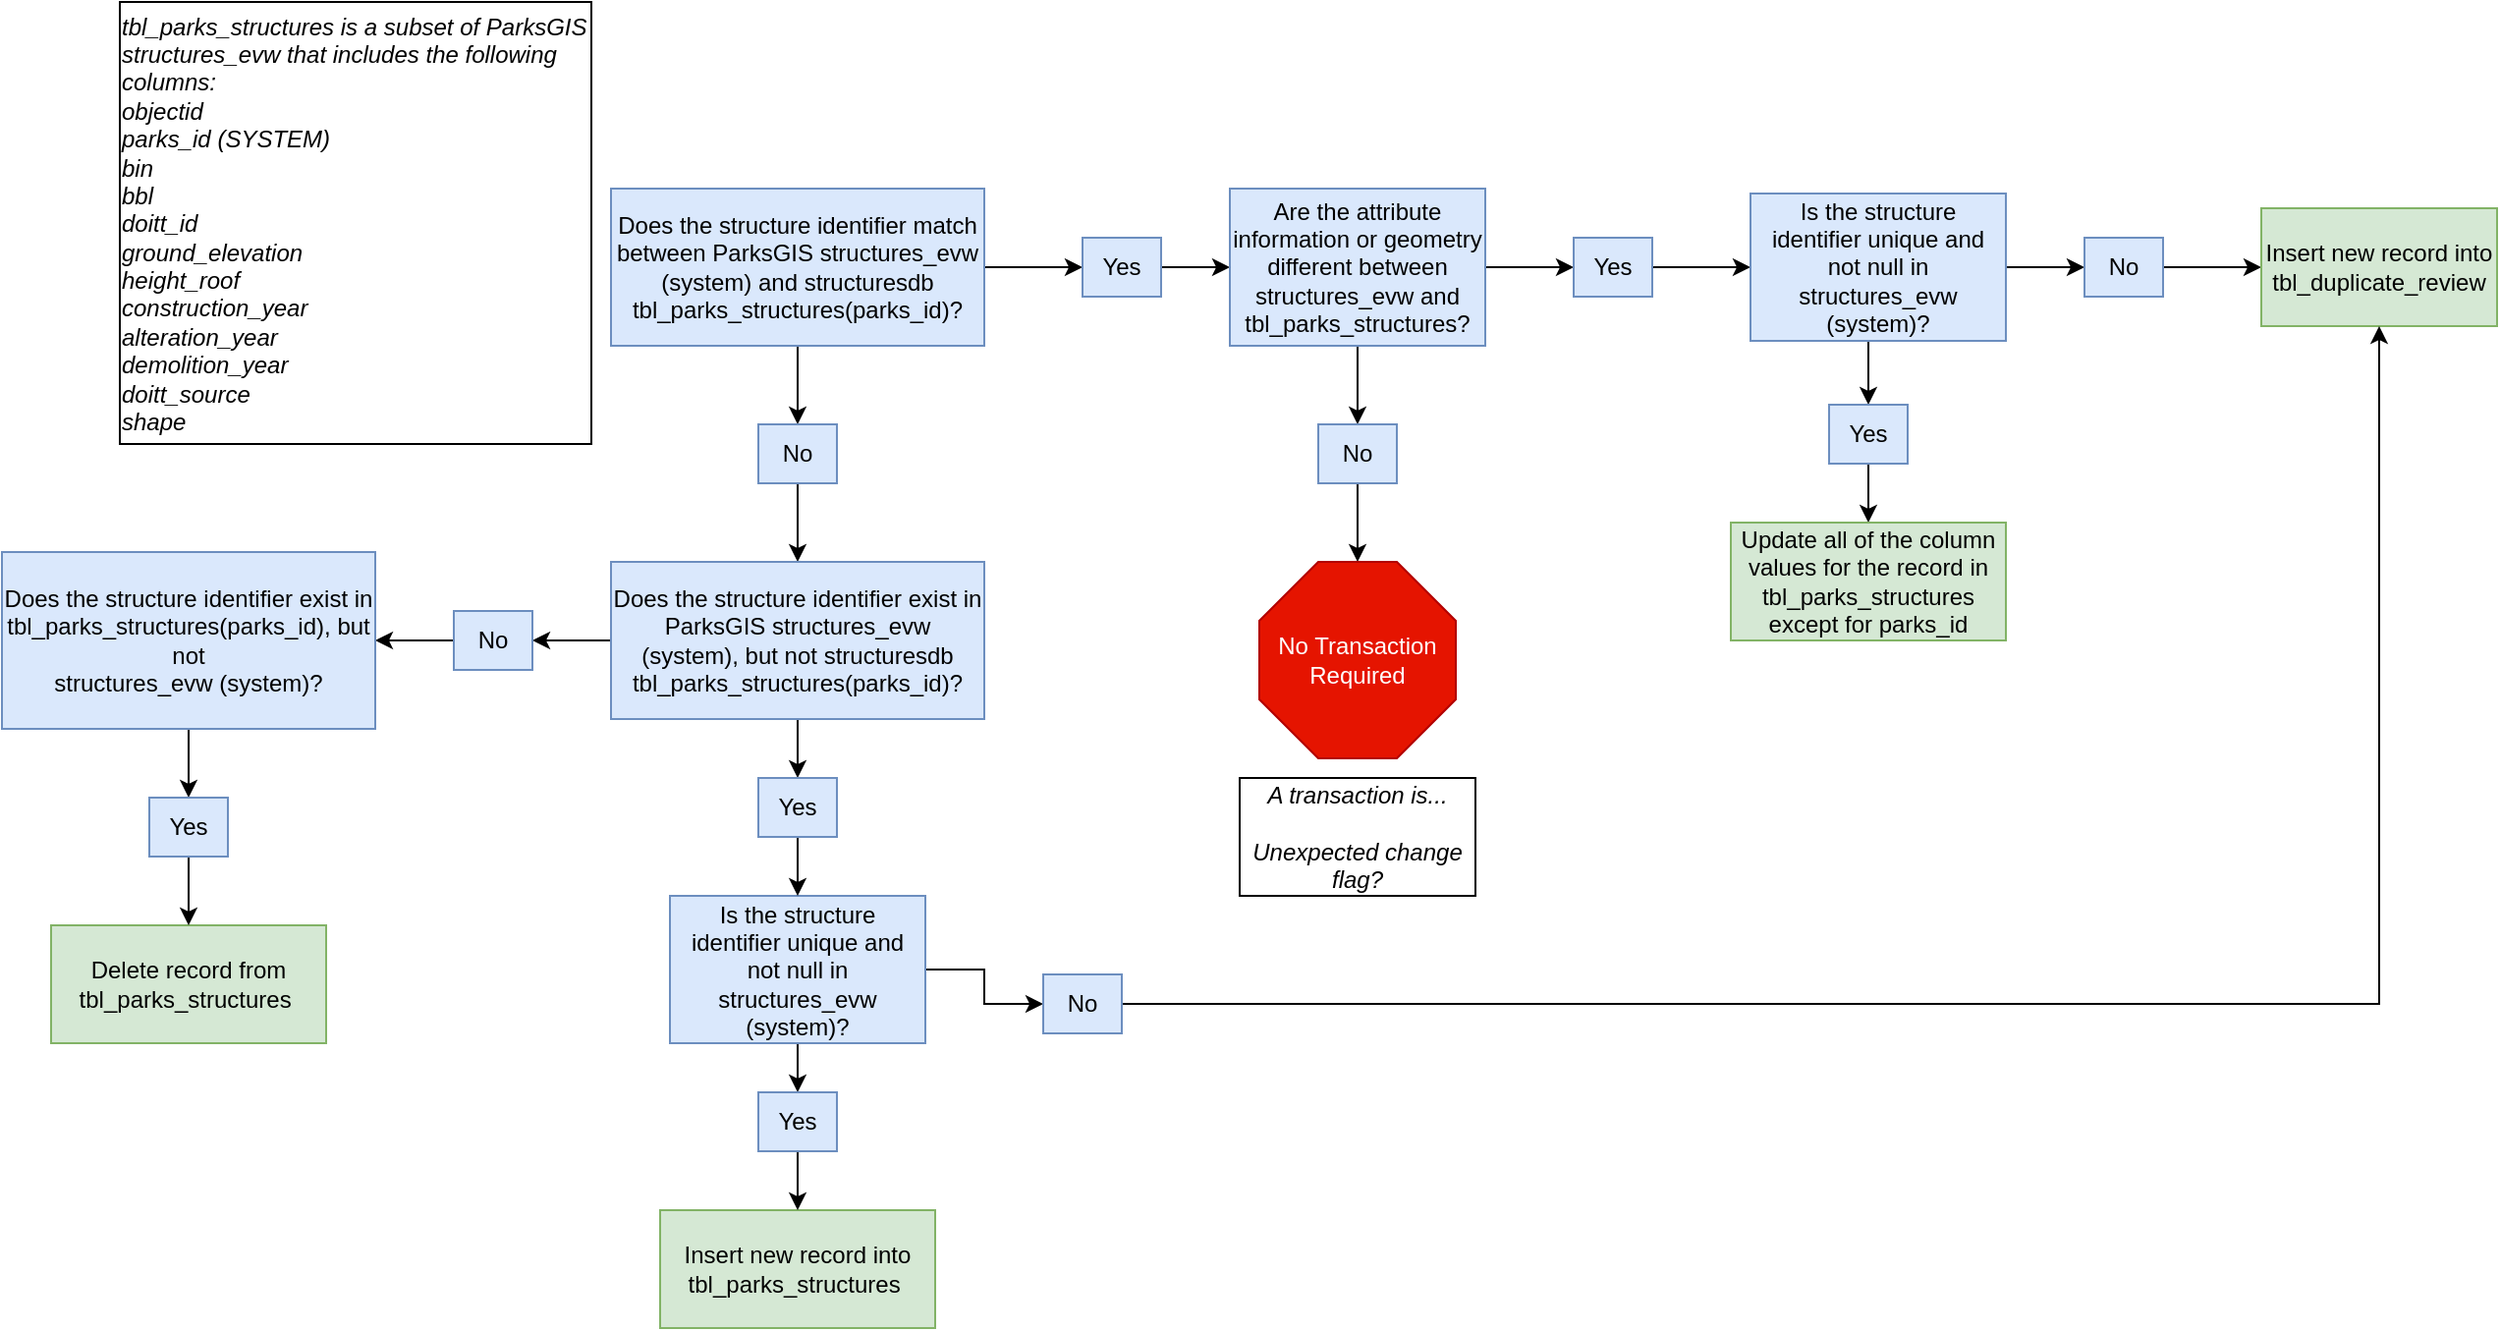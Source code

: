 <mxfile version="13.6.1" type="github">
  <diagram id="_IFJutEF3Iz8n2r1wNuO" name="Page-1">
    <mxGraphModel dx="2035" dy="662" grid="1" gridSize="10" guides="1" tooltips="1" connect="1" arrows="1" fold="1" page="1" pageScale="1" pageWidth="850" pageHeight="1100" math="0" shadow="0">
      <root>
        <mxCell id="0" />
        <mxCell id="1" parent="0" />
        <mxCell id="CAYcls5t_juTczSQUHOq-6" style="edgeStyle=orthogonalEdgeStyle;rounded=0;orthogonalLoop=1;jettySize=auto;html=1;exitX=1;exitY=0.5;exitDx=0;exitDy=0;entryX=0;entryY=0.5;entryDx=0;entryDy=0;" parent="1" source="CAYcls5t_juTczSQUHOq-1" target="CAYcls5t_juTczSQUHOq-2" edge="1">
          <mxGeometry relative="1" as="geometry" />
        </mxCell>
        <mxCell id="3YFnWvvlwwLfX2JDb95H-2" style="edgeStyle=orthogonalEdgeStyle;rounded=0;orthogonalLoop=1;jettySize=auto;html=1;exitX=0.5;exitY=1;exitDx=0;exitDy=0;entryX=0.5;entryY=0;entryDx=0;entryDy=0;" edge="1" parent="1" source="CAYcls5t_juTczSQUHOq-1" target="CAYcls5t_juTczSQUHOq-3">
          <mxGeometry relative="1" as="geometry" />
        </mxCell>
        <mxCell id="CAYcls5t_juTczSQUHOq-1" value="Does the structure identifier match between ParksGIS structures_evw (system) and structuresdb tbl_parks_structures(parks_id)?" style="rounded=0;whiteSpace=wrap;html=1;fillColor=#dae8fc;strokeColor=#6c8ebf;" parent="1" vertex="1">
          <mxGeometry x="30" y="130" width="190" height="80" as="geometry" />
        </mxCell>
        <mxCell id="CAYcls5t_juTczSQUHOq-7" style="edgeStyle=orthogonalEdgeStyle;rounded=0;orthogonalLoop=1;jettySize=auto;html=1;exitX=1;exitY=0.5;exitDx=0;exitDy=0;" parent="1" source="CAYcls5t_juTczSQUHOq-2" target="CAYcls5t_juTczSQUHOq-4" edge="1">
          <mxGeometry relative="1" as="geometry" />
        </mxCell>
        <mxCell id="CAYcls5t_juTczSQUHOq-2" value="Yes" style="rounded=0;whiteSpace=wrap;html=1;fillColor=#dae8fc;strokeColor=#6c8ebf;" parent="1" vertex="1">
          <mxGeometry x="270" y="155" width="40" height="30" as="geometry" />
        </mxCell>
        <mxCell id="3YFnWvvlwwLfX2JDb95H-13" style="edgeStyle=orthogonalEdgeStyle;rounded=0;orthogonalLoop=1;jettySize=auto;html=1;exitX=0.5;exitY=1;exitDx=0;exitDy=0;" edge="1" parent="1" source="CAYcls5t_juTczSQUHOq-3" target="3YFnWvvlwwLfX2JDb95H-12">
          <mxGeometry relative="1" as="geometry" />
        </mxCell>
        <mxCell id="CAYcls5t_juTczSQUHOq-3" value="No" style="rounded=0;whiteSpace=wrap;html=1;fillColor=#dae8fc;strokeColor=#6c8ebf;" parent="1" vertex="1">
          <mxGeometry x="105" y="250" width="40" height="30" as="geometry" />
        </mxCell>
        <mxCell id="CAYcls5t_juTczSQUHOq-8" style="edgeStyle=orthogonalEdgeStyle;rounded=0;orthogonalLoop=1;jettySize=auto;html=1;exitX=1;exitY=0.5;exitDx=0;exitDy=0;entryX=0;entryY=0.5;entryDx=0;entryDy=0;" parent="1" source="CAYcls5t_juTczSQUHOq-4" target="CAYcls5t_juTczSQUHOq-5" edge="1">
          <mxGeometry relative="1" as="geometry" />
        </mxCell>
        <mxCell id="CAYcls5t_juTczSQUHOq-10" style="edgeStyle=orthogonalEdgeStyle;rounded=0;orthogonalLoop=1;jettySize=auto;html=1;exitX=0.5;exitY=1;exitDx=0;exitDy=0;entryX=0.5;entryY=0;entryDx=0;entryDy=0;" parent="1" source="CAYcls5t_juTczSQUHOq-4" target="CAYcls5t_juTczSQUHOq-9" edge="1">
          <mxGeometry relative="1" as="geometry" />
        </mxCell>
        <mxCell id="CAYcls5t_juTczSQUHOq-4" value="Are the attribute information or geometry different between structures_evw and tbl_parks_structures?" style="rounded=0;whiteSpace=wrap;html=1;fillColor=#dae8fc;strokeColor=#6c8ebf;" parent="1" vertex="1">
          <mxGeometry x="345" y="130" width="130" height="80" as="geometry" />
        </mxCell>
        <mxCell id="CAYcls5t_juTczSQUHOq-17" style="edgeStyle=orthogonalEdgeStyle;rounded=0;orthogonalLoop=1;jettySize=auto;html=1;exitX=1;exitY=0.5;exitDx=0;exitDy=0;entryX=0;entryY=0.5;entryDx=0;entryDy=0;" parent="1" source="CAYcls5t_juTczSQUHOq-5" target="CAYcls5t_juTczSQUHOq-14" edge="1">
          <mxGeometry relative="1" as="geometry" />
        </mxCell>
        <mxCell id="CAYcls5t_juTczSQUHOq-5" value="Yes" style="rounded=0;whiteSpace=wrap;html=1;fillColor=#dae8fc;strokeColor=#6c8ebf;" parent="1" vertex="1">
          <mxGeometry x="520" y="155" width="40" height="30" as="geometry" />
        </mxCell>
        <mxCell id="CAYcls5t_juTczSQUHOq-13" style="edgeStyle=orthogonalEdgeStyle;rounded=0;orthogonalLoop=1;jettySize=auto;html=1;exitX=0.5;exitY=1;exitDx=0;exitDy=0;entryX=0.5;entryY=0;entryDx=0;entryDy=0;entryPerimeter=0;" parent="1" source="CAYcls5t_juTczSQUHOq-9" target="CAYcls5t_juTczSQUHOq-12" edge="1">
          <mxGeometry relative="1" as="geometry" />
        </mxCell>
        <mxCell id="CAYcls5t_juTczSQUHOq-9" value="No" style="rounded=0;whiteSpace=wrap;html=1;fillColor=#dae8fc;strokeColor=#6c8ebf;" parent="1" vertex="1">
          <mxGeometry x="390" y="250" width="40" height="30" as="geometry" />
        </mxCell>
        <mxCell id="CAYcls5t_juTczSQUHOq-12" value="No Transaction Required" style="whiteSpace=wrap;html=1;shape=mxgraph.basic.octagon2;align=center;verticalAlign=middle;dx=15;fillColor=#e51400;strokeColor=#B20000;fontColor=#ffffff;" parent="1" vertex="1">
          <mxGeometry x="360" y="320" width="100" height="100" as="geometry" />
        </mxCell>
        <mxCell id="CAYcls5t_juTczSQUHOq-19" style="edgeStyle=orthogonalEdgeStyle;rounded=0;orthogonalLoop=1;jettySize=auto;html=1;exitX=0.5;exitY=1;exitDx=0;exitDy=0;entryX=0.5;entryY=0;entryDx=0;entryDy=0;" parent="1" source="CAYcls5t_juTczSQUHOq-14" target="CAYcls5t_juTczSQUHOq-18" edge="1">
          <mxGeometry relative="1" as="geometry" />
        </mxCell>
        <mxCell id="3YFnWvvlwwLfX2JDb95H-5" style="edgeStyle=orthogonalEdgeStyle;rounded=0;orthogonalLoop=1;jettySize=auto;html=1;exitX=1;exitY=0.5;exitDx=0;exitDy=0;entryX=0;entryY=0.5;entryDx=0;entryDy=0;" edge="1" parent="1" source="CAYcls5t_juTczSQUHOq-14" target="3YFnWvvlwwLfX2JDb95H-4">
          <mxGeometry relative="1" as="geometry" />
        </mxCell>
        <mxCell id="CAYcls5t_juTczSQUHOq-14" value="Is the structure identifier unique and not null in structures_evw (system)?" style="rounded=0;whiteSpace=wrap;html=1;fillColor=#dae8fc;strokeColor=#6c8ebf;" parent="1" vertex="1">
          <mxGeometry x="610" y="132.5" width="130" height="75" as="geometry" />
        </mxCell>
        <mxCell id="3YFnWvvlwwLfX2JDb95H-10" style="edgeStyle=orthogonalEdgeStyle;rounded=0;orthogonalLoop=1;jettySize=auto;html=1;exitX=0.5;exitY=1;exitDx=0;exitDy=0;entryX=0.5;entryY=0;entryDx=0;entryDy=0;" edge="1" parent="1" source="CAYcls5t_juTczSQUHOq-18" target="3YFnWvvlwwLfX2JDb95H-9">
          <mxGeometry relative="1" as="geometry" />
        </mxCell>
        <mxCell id="CAYcls5t_juTczSQUHOq-18" value="Yes" style="rounded=0;whiteSpace=wrap;html=1;fillColor=#dae8fc;strokeColor=#6c8ebf;" parent="1" vertex="1">
          <mxGeometry x="650" y="240" width="40" height="30" as="geometry" />
        </mxCell>
        <mxCell id="3YFnWvvlwwLfX2JDb95H-1" value="&lt;div style=&quot;text-align: left&quot;&gt;&lt;i&gt;tbl_parks_structures is a subset of ParksGIS structures_evw that includes the following columns:&lt;/i&gt;&lt;/div&gt;&lt;div style=&quot;text-align: left&quot;&gt;&lt;i&gt;objectid&lt;/i&gt;&lt;/div&gt;&lt;i&gt;&lt;div style=&quot;text-align: left&quot;&gt;&lt;i&gt;parks_id (SYSTEM)&lt;/i&gt;&lt;/div&gt;&lt;div style=&quot;text-align: left&quot;&gt;&lt;i&gt;bin&lt;/i&gt;&lt;/div&gt;&lt;div style=&quot;text-align: left&quot;&gt;&lt;i&gt;bbl&lt;/i&gt;&lt;/div&gt;&lt;div style=&quot;text-align: left&quot;&gt;&lt;i&gt;doitt_id&lt;/i&gt;&lt;/div&gt;&lt;div style=&quot;text-align: left&quot;&gt;&lt;i&gt;ground_elevation&lt;/i&gt;&lt;/div&gt;&lt;div style=&quot;text-align: left&quot;&gt;&lt;i&gt;height_roof&lt;/i&gt;&lt;/div&gt;&lt;div style=&quot;text-align: left&quot;&gt;&lt;i&gt;construction_year&lt;/i&gt;&lt;/div&gt;&lt;div style=&quot;text-align: left&quot;&gt;&lt;i&gt;alteration_year&lt;/i&gt;&lt;/div&gt;&lt;div style=&quot;text-align: left&quot;&gt;&lt;i&gt;demolition_year&lt;/i&gt;&lt;/div&gt;&lt;div style=&quot;text-align: left&quot;&gt;&lt;i&gt;doitt_source&lt;/i&gt;&lt;/div&gt;&lt;div style=&quot;text-align: left&quot;&gt;&lt;i&gt;shape&lt;/i&gt;&lt;/div&gt;&lt;/i&gt;" style="rounded=0;whiteSpace=wrap;html=1;" vertex="1" parent="1">
          <mxGeometry x="-220" y="35" width="240" height="225" as="geometry" />
        </mxCell>
        <mxCell id="3YFnWvvlwwLfX2JDb95H-3" value="A transaction is...&lt;br&gt;&lt;br&gt;Unexpected change flag?" style="rounded=0;whiteSpace=wrap;html=1;fontStyle=2" vertex="1" parent="1">
          <mxGeometry x="350" y="430" width="120" height="60" as="geometry" />
        </mxCell>
        <mxCell id="3YFnWvvlwwLfX2JDb95H-7" style="edgeStyle=orthogonalEdgeStyle;rounded=0;orthogonalLoop=1;jettySize=auto;html=1;exitX=1;exitY=0.5;exitDx=0;exitDy=0;entryX=0;entryY=0.5;entryDx=0;entryDy=0;entryPerimeter=0;" edge="1" parent="1" source="3YFnWvvlwwLfX2JDb95H-4">
          <mxGeometry relative="1" as="geometry">
            <mxPoint x="870" y="170" as="targetPoint" />
          </mxGeometry>
        </mxCell>
        <mxCell id="3YFnWvvlwwLfX2JDb95H-4" value="No" style="rounded=0;whiteSpace=wrap;html=1;fillColor=#dae8fc;strokeColor=#6c8ebf;" vertex="1" parent="1">
          <mxGeometry x="780" y="155" width="40" height="30" as="geometry" />
        </mxCell>
        <mxCell id="3YFnWvvlwwLfX2JDb95H-8" value="Insert new record into tbl_duplicate_review" style="rounded=0;whiteSpace=wrap;html=1;fillColor=#d5e8d4;strokeColor=#82b366;" vertex="1" parent="1">
          <mxGeometry x="870" y="140" width="120" height="60" as="geometry" />
        </mxCell>
        <mxCell id="3YFnWvvlwwLfX2JDb95H-9" value="Update all of the column values for the record in tbl_parks_structures except for parks_id" style="rounded=0;whiteSpace=wrap;html=1;fillColor=#d5e8d4;strokeColor=#82b366;" vertex="1" parent="1">
          <mxGeometry x="600" y="300" width="140" height="60" as="geometry" />
        </mxCell>
        <mxCell id="3YFnWvvlwwLfX2JDb95H-11" value="Insert new record into tbl_parks_structures&amp;nbsp;" style="rounded=0;whiteSpace=wrap;html=1;fillColor=#d5e8d4;strokeColor=#82b366;" vertex="1" parent="1">
          <mxGeometry x="55" y="650" width="140" height="60" as="geometry" />
        </mxCell>
        <mxCell id="3YFnWvvlwwLfX2JDb95H-16" style="edgeStyle=orthogonalEdgeStyle;rounded=0;orthogonalLoop=1;jettySize=auto;html=1;exitX=0.5;exitY=1;exitDx=0;exitDy=0;" edge="1" parent="1" source="3YFnWvvlwwLfX2JDb95H-12" target="3YFnWvvlwwLfX2JDb95H-15">
          <mxGeometry relative="1" as="geometry" />
        </mxCell>
        <mxCell id="3YFnWvvlwwLfX2JDb95H-26" style="edgeStyle=orthogonalEdgeStyle;rounded=0;orthogonalLoop=1;jettySize=auto;html=1;exitX=0;exitY=0.5;exitDx=0;exitDy=0;" edge="1" parent="1" source="3YFnWvvlwwLfX2JDb95H-12" target="3YFnWvvlwwLfX2JDb95H-25">
          <mxGeometry relative="1" as="geometry" />
        </mxCell>
        <mxCell id="3YFnWvvlwwLfX2JDb95H-12" value="Does the structure identifier exist in ParksGIS structures_evw (system), but not structuresdb tbl_parks_structures(parks_id)?" style="rounded=0;whiteSpace=wrap;html=1;fillColor=#dae8fc;strokeColor=#6c8ebf;" vertex="1" parent="1">
          <mxGeometry x="30" y="320" width="190" height="80" as="geometry" />
        </mxCell>
        <mxCell id="3YFnWvvlwwLfX2JDb95H-20" style="edgeStyle=orthogonalEdgeStyle;rounded=0;orthogonalLoop=1;jettySize=auto;html=1;exitX=0.5;exitY=1;exitDx=0;exitDy=0;entryX=0.5;entryY=0;entryDx=0;entryDy=0;" edge="1" parent="1" source="3YFnWvvlwwLfX2JDb95H-14" target="3YFnWvvlwwLfX2JDb95H-19">
          <mxGeometry relative="1" as="geometry" />
        </mxCell>
        <mxCell id="3YFnWvvlwwLfX2JDb95H-23" style="edgeStyle=orthogonalEdgeStyle;rounded=0;orthogonalLoop=1;jettySize=auto;html=1;exitX=1;exitY=0.5;exitDx=0;exitDy=0;entryX=0;entryY=0.5;entryDx=0;entryDy=0;" edge="1" parent="1" source="3YFnWvvlwwLfX2JDb95H-14" target="3YFnWvvlwwLfX2JDb95H-22">
          <mxGeometry relative="1" as="geometry" />
        </mxCell>
        <mxCell id="3YFnWvvlwwLfX2JDb95H-14" value="Is the structure identifier unique and not null in structures_evw (system)?" style="rounded=0;whiteSpace=wrap;html=1;fillColor=#dae8fc;strokeColor=#6c8ebf;" vertex="1" parent="1">
          <mxGeometry x="60" y="490" width="130" height="75" as="geometry" />
        </mxCell>
        <mxCell id="3YFnWvvlwwLfX2JDb95H-17" style="edgeStyle=orthogonalEdgeStyle;rounded=0;orthogonalLoop=1;jettySize=auto;html=1;exitX=0.5;exitY=1;exitDx=0;exitDy=0;" edge="1" parent="1" source="3YFnWvvlwwLfX2JDb95H-15" target="3YFnWvvlwwLfX2JDb95H-14">
          <mxGeometry relative="1" as="geometry" />
        </mxCell>
        <mxCell id="3YFnWvvlwwLfX2JDb95H-15" value="Yes" style="rounded=0;whiteSpace=wrap;html=1;fillColor=#dae8fc;strokeColor=#6c8ebf;" vertex="1" parent="1">
          <mxGeometry x="105" y="430" width="40" height="30" as="geometry" />
        </mxCell>
        <mxCell id="3YFnWvvlwwLfX2JDb95H-21" style="edgeStyle=orthogonalEdgeStyle;rounded=0;orthogonalLoop=1;jettySize=auto;html=1;exitX=0.5;exitY=1;exitDx=0;exitDy=0;" edge="1" parent="1" source="3YFnWvvlwwLfX2JDb95H-19" target="3YFnWvvlwwLfX2JDb95H-11">
          <mxGeometry relative="1" as="geometry" />
        </mxCell>
        <mxCell id="3YFnWvvlwwLfX2JDb95H-19" value="Yes" style="rounded=0;whiteSpace=wrap;html=1;fillColor=#dae8fc;strokeColor=#6c8ebf;" vertex="1" parent="1">
          <mxGeometry x="105" y="590" width="40" height="30" as="geometry" />
        </mxCell>
        <mxCell id="3YFnWvvlwwLfX2JDb95H-24" style="edgeStyle=orthogonalEdgeStyle;rounded=0;orthogonalLoop=1;jettySize=auto;html=1;exitX=1;exitY=0.5;exitDx=0;exitDy=0;entryX=0.5;entryY=1;entryDx=0;entryDy=0;" edge="1" parent="1" source="3YFnWvvlwwLfX2JDb95H-22" target="3YFnWvvlwwLfX2JDb95H-8">
          <mxGeometry relative="1" as="geometry" />
        </mxCell>
        <mxCell id="3YFnWvvlwwLfX2JDb95H-22" value="No" style="rounded=0;whiteSpace=wrap;html=1;fillColor=#dae8fc;strokeColor=#6c8ebf;" vertex="1" parent="1">
          <mxGeometry x="250" y="530" width="40" height="30" as="geometry" />
        </mxCell>
        <mxCell id="3YFnWvvlwwLfX2JDb95H-28" style="edgeStyle=orthogonalEdgeStyle;rounded=0;orthogonalLoop=1;jettySize=auto;html=1;exitX=0;exitY=0.5;exitDx=0;exitDy=0;entryX=1;entryY=0.5;entryDx=0;entryDy=0;" edge="1" parent="1" source="3YFnWvvlwwLfX2JDb95H-25" target="3YFnWvvlwwLfX2JDb95H-27">
          <mxGeometry relative="1" as="geometry" />
        </mxCell>
        <mxCell id="3YFnWvvlwwLfX2JDb95H-25" value="No" style="rounded=0;whiteSpace=wrap;html=1;fillColor=#dae8fc;strokeColor=#6c8ebf;" vertex="1" parent="1">
          <mxGeometry x="-50" y="345" width="40" height="30" as="geometry" />
        </mxCell>
        <mxCell id="3YFnWvvlwwLfX2JDb95H-33" style="edgeStyle=orthogonalEdgeStyle;rounded=0;orthogonalLoop=1;jettySize=auto;html=1;exitX=0.5;exitY=1;exitDx=0;exitDy=0;entryX=0.5;entryY=0;entryDx=0;entryDy=0;" edge="1" parent="1" source="3YFnWvvlwwLfX2JDb95H-27" target="3YFnWvvlwwLfX2JDb95H-32">
          <mxGeometry relative="1" as="geometry" />
        </mxCell>
        <mxCell id="3YFnWvvlwwLfX2JDb95H-27" value="Does the structure identifier exist in tbl_parks_structures(parks_id), but not&lt;br&gt;structures_evw (system)?" style="rounded=0;whiteSpace=wrap;html=1;fillColor=#dae8fc;strokeColor=#6c8ebf;" vertex="1" parent="1">
          <mxGeometry x="-280" y="315" width="190" height="90" as="geometry" />
        </mxCell>
        <mxCell id="3YFnWvvlwwLfX2JDb95H-30" value="Delete record from tbl_parks_structures&amp;nbsp;" style="rounded=0;whiteSpace=wrap;html=1;fillColor=#d5e8d4;strokeColor=#82b366;" vertex="1" parent="1">
          <mxGeometry x="-255" y="505" width="140" height="60" as="geometry" />
        </mxCell>
        <mxCell id="3YFnWvvlwwLfX2JDb95H-34" style="edgeStyle=orthogonalEdgeStyle;rounded=0;orthogonalLoop=1;jettySize=auto;html=1;exitX=0.5;exitY=1;exitDx=0;exitDy=0;" edge="1" parent="1" source="3YFnWvvlwwLfX2JDb95H-32" target="3YFnWvvlwwLfX2JDb95H-30">
          <mxGeometry relative="1" as="geometry" />
        </mxCell>
        <mxCell id="3YFnWvvlwwLfX2JDb95H-32" value="Yes" style="rounded=0;whiteSpace=wrap;html=1;fillColor=#dae8fc;strokeColor=#6c8ebf;" vertex="1" parent="1">
          <mxGeometry x="-205" y="440" width="40" height="30" as="geometry" />
        </mxCell>
      </root>
    </mxGraphModel>
  </diagram>
</mxfile>
